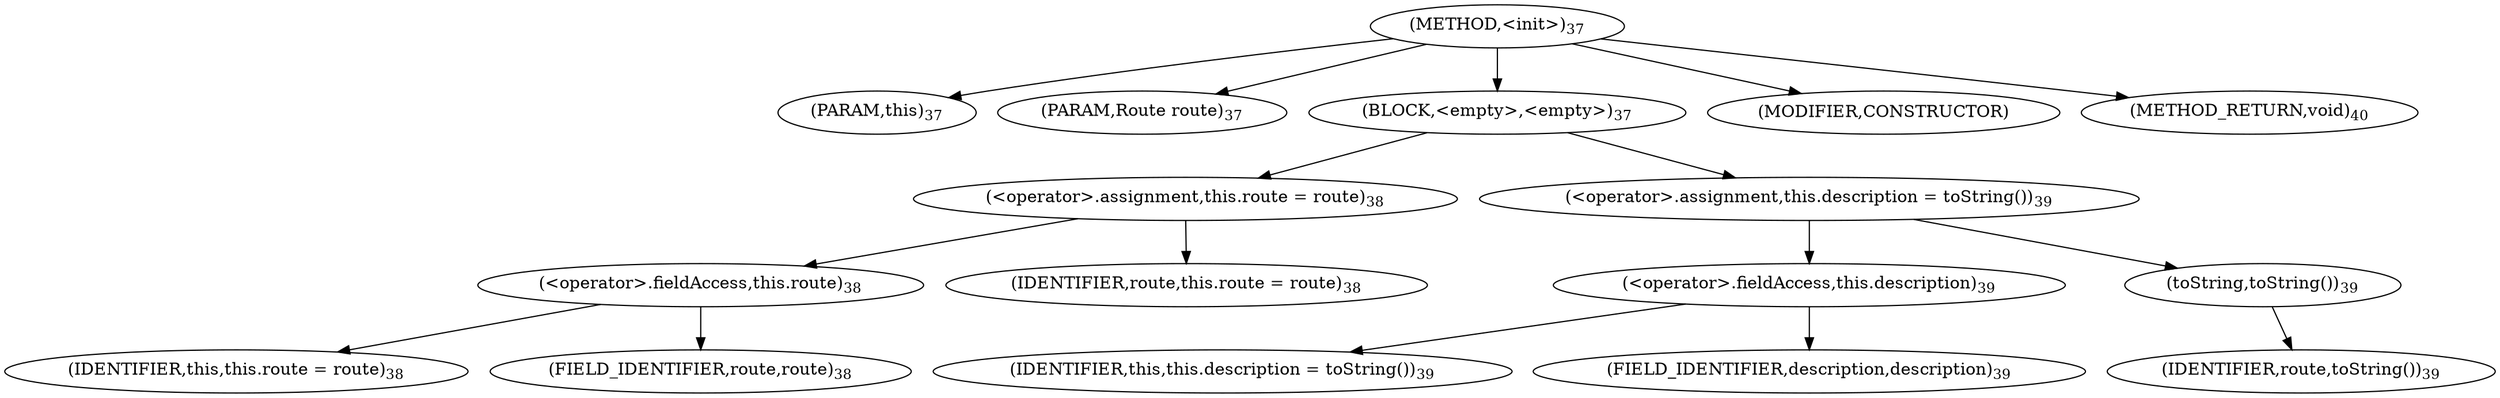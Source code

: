 digraph "&lt;init&gt;" {  
"31" [label = <(METHOD,&lt;init&gt;)<SUB>37</SUB>> ]
"4" [label = <(PARAM,this)<SUB>37</SUB>> ]
"32" [label = <(PARAM,Route route)<SUB>37</SUB>> ]
"33" [label = <(BLOCK,&lt;empty&gt;,&lt;empty&gt;)<SUB>37</SUB>> ]
"34" [label = <(&lt;operator&gt;.assignment,this.route = route)<SUB>38</SUB>> ]
"35" [label = <(&lt;operator&gt;.fieldAccess,this.route)<SUB>38</SUB>> ]
"3" [label = <(IDENTIFIER,this,this.route = route)<SUB>38</SUB>> ]
"36" [label = <(FIELD_IDENTIFIER,route,route)<SUB>38</SUB>> ]
"37" [label = <(IDENTIFIER,route,this.route = route)<SUB>38</SUB>> ]
"38" [label = <(&lt;operator&gt;.assignment,this.description = toString())<SUB>39</SUB>> ]
"39" [label = <(&lt;operator&gt;.fieldAccess,this.description)<SUB>39</SUB>> ]
"5" [label = <(IDENTIFIER,this,this.description = toString())<SUB>39</SUB>> ]
"40" [label = <(FIELD_IDENTIFIER,description,description)<SUB>39</SUB>> ]
"41" [label = <(toString,toString())<SUB>39</SUB>> ]
"42" [label = <(IDENTIFIER,route,toString())<SUB>39</SUB>> ]
"43" [label = <(MODIFIER,CONSTRUCTOR)> ]
"44" [label = <(METHOD_RETURN,void)<SUB>40</SUB>> ]
  "31" -> "4" 
  "31" -> "32" 
  "31" -> "33" 
  "31" -> "43" 
  "31" -> "44" 
  "33" -> "34" 
  "33" -> "38" 
  "34" -> "35" 
  "34" -> "37" 
  "35" -> "3" 
  "35" -> "36" 
  "38" -> "39" 
  "38" -> "41" 
  "39" -> "5" 
  "39" -> "40" 
  "41" -> "42" 
}
